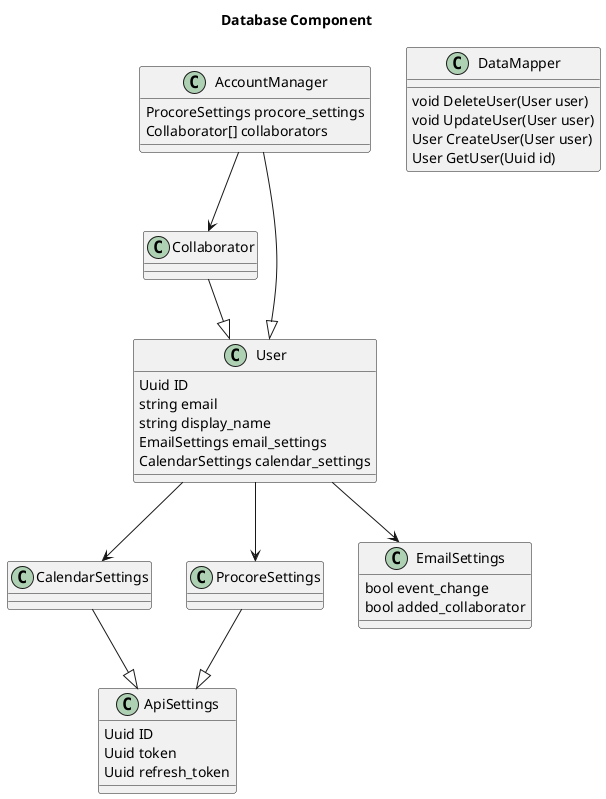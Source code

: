 @startuml
title Database Component

class ApiSettings {
    Uuid ID
    Uuid token
    Uuid refresh_token
}

class CalendarSettings {

}

class ProcoreSettings {
    
}

class Collaborator {

}

class EmailSettings {
    bool event_change
    bool added_collaborator

}

class User {
    Uuid ID
    string email
    string display_name
    EmailSettings email_settings
    CalendarSettings calendar_settings
}

class AccountManager {
    ProcoreSettings procore_settings
    Collaborator[] collaborators
}

class DataMapper {
    void DeleteUser(User user)
    void UpdateUser(User user)
    User CreateUser(User user)
    User GetUser(Uuid id)
}

AccountManager --|> User
AccountManager --> Collaborator
Collaborator --|> User
CalendarSettings --|> ApiSettings
ProcoreSettings --|> ApiSettings
User --> CalendarSettings
User --> ProcoreSettings
User --> EmailSettings

@enduml